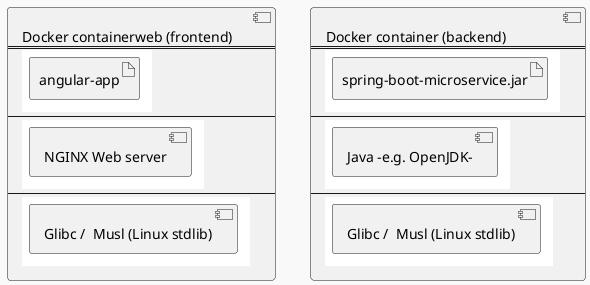 @startuml
!theme mars
component container  [
Docker containerweb (frontend)
===
{{
    artifact angular as "angular-app"
}}
---
{{
    component NGINX as "NGINX Web server"
}}
---
{{
    component Glibc as "Glibc /  Musl (Linux stdlib)"
}}
]

component containerjava  [
Docker container (backend)
===
{{
    artifact microservice as "spring-boot-microservice.jar"
}}
---
{{
    component JVM as "Java -e.g. OpenJDK-"
}}
---
{{
    component Glibc as "Glibc /  Musl (Linux stdlib)"
}}
]

@enduml